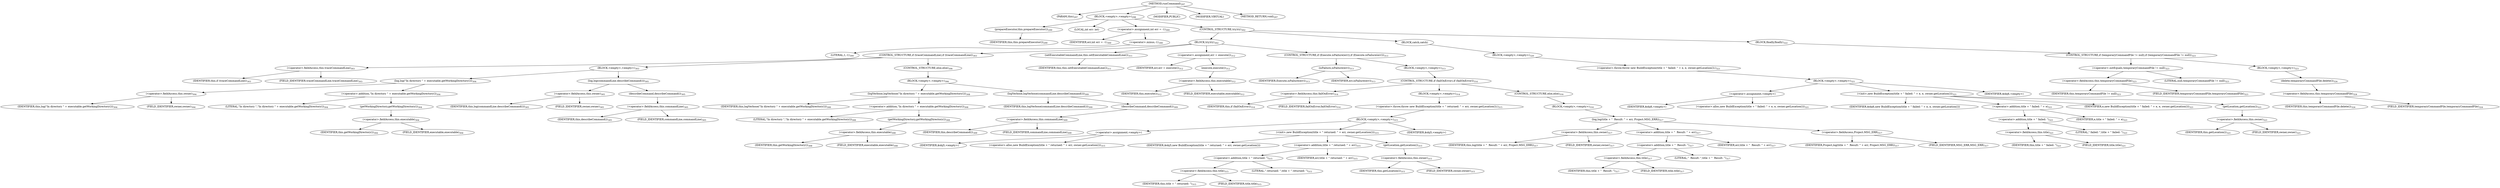digraph "runCommand" {  
"434" [label = <(METHOD,runCommand)<SUB>297</SUB>> ]
"18" [label = <(PARAM,this)<SUB>297</SUB>> ]
"435" [label = <(BLOCK,&lt;empty&gt;,&lt;empty&gt;)<SUB>298</SUB>> ]
"436" [label = <(prepareExecutor,this.prepareExecutor())<SUB>299</SUB>> ]
"17" [label = <(IDENTIFIER,this,this.prepareExecutor())<SUB>299</SUB>> ]
"437" [label = <(LOCAL,int err: int)> ]
"438" [label = <(&lt;operator&gt;.assignment,int err = -1)<SUB>300</SUB>> ]
"439" [label = <(IDENTIFIER,err,int err = -1)<SUB>300</SUB>> ]
"440" [label = <(&lt;operator&gt;.minus,-1)<SUB>300</SUB>> ]
"441" [label = <(LITERAL,1,-1)<SUB>300</SUB>> ]
"442" [label = <(CONTROL_STRUCTURE,try,try)<SUB>302</SUB>> ]
"443" [label = <(BLOCK,try,try)<SUB>302</SUB>> ]
"444" [label = <(CONTROL_STRUCTURE,if (traceCommandLine),if (traceCommandLine))<SUB>303</SUB>> ]
"445" [label = <(&lt;operator&gt;.fieldAccess,this.traceCommandLine)<SUB>303</SUB>> ]
"446" [label = <(IDENTIFIER,this,if (traceCommandLine))<SUB>303</SUB>> ]
"447" [label = <(FIELD_IDENTIFIER,traceCommandLine,traceCommandLine)<SUB>303</SUB>> ]
"448" [label = <(BLOCK,&lt;empty&gt;,&lt;empty&gt;)<SUB>303</SUB>> ]
"449" [label = <(log,log(&quot;In directory &quot; + executable.getWorkingDirectory()))<SUB>304</SUB>> ]
"450" [label = <(&lt;operator&gt;.fieldAccess,this.owner)<SUB>304</SUB>> ]
"451" [label = <(IDENTIFIER,this,log(&quot;In directory &quot; + executable.getWorkingDirectory()))<SUB>304</SUB>> ]
"452" [label = <(FIELD_IDENTIFIER,owner,owner)<SUB>304</SUB>> ]
"453" [label = <(&lt;operator&gt;.addition,&quot;In directory &quot; + executable.getWorkingDirectory())<SUB>304</SUB>> ]
"454" [label = <(LITERAL,&quot;In directory &quot;,&quot;In directory &quot; + executable.getWorkingDirectory())<SUB>304</SUB>> ]
"455" [label = <(getWorkingDirectory,getWorkingDirectory())<SUB>304</SUB>> ]
"456" [label = <(&lt;operator&gt;.fieldAccess,this.executable)<SUB>304</SUB>> ]
"457" [label = <(IDENTIFIER,this,getWorkingDirectory())<SUB>304</SUB>> ]
"458" [label = <(FIELD_IDENTIFIER,executable,executable)<SUB>304</SUB>> ]
"459" [label = <(log,log(commandLine.describeCommand()))<SUB>305</SUB>> ]
"460" [label = <(&lt;operator&gt;.fieldAccess,this.owner)<SUB>305</SUB>> ]
"461" [label = <(IDENTIFIER,this,log(commandLine.describeCommand()))<SUB>305</SUB>> ]
"462" [label = <(FIELD_IDENTIFIER,owner,owner)<SUB>305</SUB>> ]
"463" [label = <(describeCommand,describeCommand())<SUB>305</SUB>> ]
"464" [label = <(&lt;operator&gt;.fieldAccess,this.commandLine)<SUB>305</SUB>> ]
"465" [label = <(IDENTIFIER,this,describeCommand())<SUB>305</SUB>> ]
"466" [label = <(FIELD_IDENTIFIER,commandLine,commandLine)<SUB>305</SUB>> ]
"467" [label = <(CONTROL_STRUCTURE,else,else)<SUB>306</SUB>> ]
"468" [label = <(BLOCK,&lt;empty&gt;,&lt;empty&gt;)<SUB>306</SUB>> ]
"469" [label = <(logVerbose,logVerbose(&quot;In directory &quot; + executable.getWorkingDirectory()))<SUB>308</SUB>> ]
"19" [label = <(IDENTIFIER,this,logVerbose(&quot;In directory &quot; + executable.getWorkingDirectory()))<SUB>308</SUB>> ]
"470" [label = <(&lt;operator&gt;.addition,&quot;In directory &quot; + executable.getWorkingDirectory())<SUB>308</SUB>> ]
"471" [label = <(LITERAL,&quot;In directory &quot;,&quot;In directory &quot; + executable.getWorkingDirectory())<SUB>308</SUB>> ]
"472" [label = <(getWorkingDirectory,getWorkingDirectory())<SUB>308</SUB>> ]
"473" [label = <(&lt;operator&gt;.fieldAccess,this.executable)<SUB>308</SUB>> ]
"474" [label = <(IDENTIFIER,this,getWorkingDirectory())<SUB>308</SUB>> ]
"475" [label = <(FIELD_IDENTIFIER,executable,executable)<SUB>308</SUB>> ]
"476" [label = <(logVerbose,logVerbose(commandLine.describeCommand()))<SUB>309</SUB>> ]
"20" [label = <(IDENTIFIER,this,logVerbose(commandLine.describeCommand()))<SUB>309</SUB>> ]
"477" [label = <(describeCommand,describeCommand())<SUB>309</SUB>> ]
"478" [label = <(&lt;operator&gt;.fieldAccess,this.commandLine)<SUB>309</SUB>> ]
"479" [label = <(IDENTIFIER,this,describeCommand())<SUB>309</SUB>> ]
"480" [label = <(FIELD_IDENTIFIER,commandLine,commandLine)<SUB>309</SUB>> ]
"481" [label = <(setExecutableCommandLine,this.setExecutableCommandLine())<SUB>311</SUB>> ]
"21" [label = <(IDENTIFIER,this,this.setExecutableCommandLine())<SUB>311</SUB>> ]
"482" [label = <(&lt;operator&gt;.assignment,err = execute())<SUB>312</SUB>> ]
"483" [label = <(IDENTIFIER,err,err = execute())<SUB>312</SUB>> ]
"484" [label = <(execute,execute())<SUB>312</SUB>> ]
"485" [label = <(&lt;operator&gt;.fieldAccess,this.executable)<SUB>312</SUB>> ]
"486" [label = <(IDENTIFIER,this,execute())<SUB>312</SUB>> ]
"487" [label = <(FIELD_IDENTIFIER,executable,executable)<SUB>312</SUB>> ]
"488" [label = <(CONTROL_STRUCTURE,if (Execute.isFailure(err)),if (Execute.isFailure(err)))<SUB>313</SUB>> ]
"489" [label = <(isFailure,isFailure(err))<SUB>313</SUB>> ]
"490" [label = <(IDENTIFIER,Execute,isFailure(err))<SUB>313</SUB>> ]
"491" [label = <(IDENTIFIER,err,isFailure(err))<SUB>313</SUB>> ]
"492" [label = <(BLOCK,&lt;empty&gt;,&lt;empty&gt;)<SUB>313</SUB>> ]
"493" [label = <(CONTROL_STRUCTURE,if (failOnError),if (failOnError))<SUB>314</SUB>> ]
"494" [label = <(&lt;operator&gt;.fieldAccess,this.failOnError)<SUB>314</SUB>> ]
"495" [label = <(IDENTIFIER,this,if (failOnError))<SUB>314</SUB>> ]
"496" [label = <(FIELD_IDENTIFIER,failOnError,failOnError)<SUB>314</SUB>> ]
"497" [label = <(BLOCK,&lt;empty&gt;,&lt;empty&gt;)<SUB>314</SUB>> ]
"498" [label = <(&lt;operator&gt;.throw,throw new BuildException(title + &quot; returned: &quot; + err, owner.getLocation());)<SUB>315</SUB>> ]
"499" [label = <(BLOCK,&lt;empty&gt;,&lt;empty&gt;)<SUB>315</SUB>> ]
"500" [label = <(&lt;operator&gt;.assignment,&lt;empty&gt;)> ]
"501" [label = <(IDENTIFIER,$obj5,&lt;empty&gt;)> ]
"502" [label = <(&lt;operator&gt;.alloc,new BuildException(title + &quot; returned: &quot; + err, owner.getLocation()))<SUB>315</SUB>> ]
"503" [label = <(&lt;init&gt;,new BuildException(title + &quot; returned: &quot; + err, owner.getLocation()))<SUB>315</SUB>> ]
"504" [label = <(IDENTIFIER,$obj5,new BuildException(title + &quot; returned: &quot; + err, owner.getLocation()))> ]
"505" [label = <(&lt;operator&gt;.addition,title + &quot; returned: &quot; + err)<SUB>315</SUB>> ]
"506" [label = <(&lt;operator&gt;.addition,title + &quot; returned: &quot;)<SUB>315</SUB>> ]
"507" [label = <(&lt;operator&gt;.fieldAccess,this.title)<SUB>315</SUB>> ]
"508" [label = <(IDENTIFIER,this,title + &quot; returned: &quot;)<SUB>315</SUB>> ]
"509" [label = <(FIELD_IDENTIFIER,title,title)<SUB>315</SUB>> ]
"510" [label = <(LITERAL,&quot; returned: &quot;,title + &quot; returned: &quot;)<SUB>315</SUB>> ]
"511" [label = <(IDENTIFIER,err,title + &quot; returned: &quot; + err)<SUB>315</SUB>> ]
"512" [label = <(getLocation,getLocation())<SUB>315</SUB>> ]
"513" [label = <(&lt;operator&gt;.fieldAccess,this.owner)<SUB>315</SUB>> ]
"514" [label = <(IDENTIFIER,this,getLocation())<SUB>315</SUB>> ]
"515" [label = <(FIELD_IDENTIFIER,owner,owner)<SUB>315</SUB>> ]
"516" [label = <(IDENTIFIER,$obj5,&lt;empty&gt;)> ]
"517" [label = <(CONTROL_STRUCTURE,else,else)<SUB>316</SUB>> ]
"518" [label = <(BLOCK,&lt;empty&gt;,&lt;empty&gt;)<SUB>316</SUB>> ]
"519" [label = <(log,log(title + &quot;  Result: &quot; + err, Project.MSG_ERR))<SUB>317</SUB>> ]
"520" [label = <(&lt;operator&gt;.fieldAccess,this.owner)<SUB>317</SUB>> ]
"521" [label = <(IDENTIFIER,this,log(title + &quot;  Result: &quot; + err, Project.MSG_ERR))<SUB>317</SUB>> ]
"522" [label = <(FIELD_IDENTIFIER,owner,owner)<SUB>317</SUB>> ]
"523" [label = <(&lt;operator&gt;.addition,title + &quot;  Result: &quot; + err)<SUB>317</SUB>> ]
"524" [label = <(&lt;operator&gt;.addition,title + &quot;  Result: &quot;)<SUB>317</SUB>> ]
"525" [label = <(&lt;operator&gt;.fieldAccess,this.title)<SUB>317</SUB>> ]
"526" [label = <(IDENTIFIER,this,title + &quot;  Result: &quot;)<SUB>317</SUB>> ]
"527" [label = <(FIELD_IDENTIFIER,title,title)<SUB>317</SUB>> ]
"528" [label = <(LITERAL,&quot;  Result: &quot;,title + &quot;  Result: &quot;)<SUB>317</SUB>> ]
"529" [label = <(IDENTIFIER,err,title + &quot;  Result: &quot; + err)<SUB>317</SUB>> ]
"530" [label = <(&lt;operator&gt;.fieldAccess,Project.MSG_ERR)<SUB>317</SUB>> ]
"531" [label = <(IDENTIFIER,Project,log(title + &quot;  Result: &quot; + err, Project.MSG_ERR))<SUB>317</SUB>> ]
"532" [label = <(FIELD_IDENTIFIER,MSG_ERR,MSG_ERR)<SUB>317</SUB>> ]
"533" [label = <(BLOCK,catch,catch)> ]
"534" [label = <(BLOCK,&lt;empty&gt;,&lt;empty&gt;)<SUB>320</SUB>> ]
"535" [label = <(&lt;operator&gt;.throw,throw new BuildException(title + &quot; failed: &quot; + e, e, owner.getLocation());)<SUB>321</SUB>> ]
"536" [label = <(BLOCK,&lt;empty&gt;,&lt;empty&gt;)<SUB>321</SUB>> ]
"537" [label = <(&lt;operator&gt;.assignment,&lt;empty&gt;)> ]
"538" [label = <(IDENTIFIER,$obj6,&lt;empty&gt;)> ]
"539" [label = <(&lt;operator&gt;.alloc,new BuildException(title + &quot; failed: &quot; + e, e, owner.getLocation()))<SUB>321</SUB>> ]
"540" [label = <(&lt;init&gt;,new BuildException(title + &quot; failed: &quot; + e, e, owner.getLocation()))<SUB>321</SUB>> ]
"541" [label = <(IDENTIFIER,$obj6,new BuildException(title + &quot; failed: &quot; + e, e, owner.getLocation()))> ]
"542" [label = <(&lt;operator&gt;.addition,title + &quot; failed: &quot; + e)<SUB>321</SUB>> ]
"543" [label = <(&lt;operator&gt;.addition,title + &quot; failed: &quot;)<SUB>321</SUB>> ]
"544" [label = <(&lt;operator&gt;.fieldAccess,this.title)<SUB>321</SUB>> ]
"545" [label = <(IDENTIFIER,this,title + &quot; failed: &quot;)<SUB>321</SUB>> ]
"546" [label = <(FIELD_IDENTIFIER,title,title)<SUB>321</SUB>> ]
"547" [label = <(LITERAL,&quot; failed: &quot;,title + &quot; failed: &quot;)<SUB>321</SUB>> ]
"548" [label = <(IDENTIFIER,e,title + &quot; failed: &quot; + e)<SUB>321</SUB>> ]
"549" [label = <(IDENTIFIER,e,new BuildException(title + &quot; failed: &quot; + e, e, owner.getLocation()))<SUB>321</SUB>> ]
"550" [label = <(getLocation,getLocation())<SUB>321</SUB>> ]
"551" [label = <(&lt;operator&gt;.fieldAccess,this.owner)<SUB>321</SUB>> ]
"552" [label = <(IDENTIFIER,this,getLocation())<SUB>321</SUB>> ]
"553" [label = <(FIELD_IDENTIFIER,owner,owner)<SUB>321</SUB>> ]
"554" [label = <(IDENTIFIER,$obj6,&lt;empty&gt;)> ]
"555" [label = <(BLOCK,finally,finally)<SUB>322</SUB>> ]
"556" [label = <(CONTROL_STRUCTURE,if (temporaryCommandFile != null),if (temporaryCommandFile != null))<SUB>323</SUB>> ]
"557" [label = <(&lt;operator&gt;.notEquals,temporaryCommandFile != null)<SUB>323</SUB>> ]
"558" [label = <(&lt;operator&gt;.fieldAccess,this.temporaryCommandFile)<SUB>323</SUB>> ]
"559" [label = <(IDENTIFIER,this,temporaryCommandFile != null)<SUB>323</SUB>> ]
"560" [label = <(FIELD_IDENTIFIER,temporaryCommandFile,temporaryCommandFile)<SUB>323</SUB>> ]
"561" [label = <(LITERAL,null,temporaryCommandFile != null)<SUB>323</SUB>> ]
"562" [label = <(BLOCK,&lt;empty&gt;,&lt;empty&gt;)<SUB>323</SUB>> ]
"563" [label = <(delete,temporaryCommandFile.delete())<SUB>324</SUB>> ]
"564" [label = <(&lt;operator&gt;.fieldAccess,this.temporaryCommandFile)<SUB>324</SUB>> ]
"565" [label = <(IDENTIFIER,this,temporaryCommandFile.delete())<SUB>324</SUB>> ]
"566" [label = <(FIELD_IDENTIFIER,temporaryCommandFile,temporaryCommandFile)<SUB>324</SUB>> ]
"567" [label = <(MODIFIER,PUBLIC)> ]
"568" [label = <(MODIFIER,VIRTUAL)> ]
"569" [label = <(METHOD_RETURN,void)<SUB>297</SUB>> ]
  "434" -> "18" 
  "434" -> "435" 
  "434" -> "567" 
  "434" -> "568" 
  "434" -> "569" 
  "435" -> "436" 
  "435" -> "437" 
  "435" -> "438" 
  "435" -> "442" 
  "436" -> "17" 
  "438" -> "439" 
  "438" -> "440" 
  "440" -> "441" 
  "442" -> "443" 
  "442" -> "533" 
  "442" -> "555" 
  "443" -> "444" 
  "443" -> "481" 
  "443" -> "482" 
  "443" -> "488" 
  "444" -> "445" 
  "444" -> "448" 
  "444" -> "467" 
  "445" -> "446" 
  "445" -> "447" 
  "448" -> "449" 
  "448" -> "459" 
  "449" -> "450" 
  "449" -> "453" 
  "450" -> "451" 
  "450" -> "452" 
  "453" -> "454" 
  "453" -> "455" 
  "455" -> "456" 
  "456" -> "457" 
  "456" -> "458" 
  "459" -> "460" 
  "459" -> "463" 
  "460" -> "461" 
  "460" -> "462" 
  "463" -> "464" 
  "464" -> "465" 
  "464" -> "466" 
  "467" -> "468" 
  "468" -> "469" 
  "468" -> "476" 
  "469" -> "19" 
  "469" -> "470" 
  "470" -> "471" 
  "470" -> "472" 
  "472" -> "473" 
  "473" -> "474" 
  "473" -> "475" 
  "476" -> "20" 
  "476" -> "477" 
  "477" -> "478" 
  "478" -> "479" 
  "478" -> "480" 
  "481" -> "21" 
  "482" -> "483" 
  "482" -> "484" 
  "484" -> "485" 
  "485" -> "486" 
  "485" -> "487" 
  "488" -> "489" 
  "488" -> "492" 
  "489" -> "490" 
  "489" -> "491" 
  "492" -> "493" 
  "493" -> "494" 
  "493" -> "497" 
  "493" -> "517" 
  "494" -> "495" 
  "494" -> "496" 
  "497" -> "498" 
  "498" -> "499" 
  "499" -> "500" 
  "499" -> "503" 
  "499" -> "516" 
  "500" -> "501" 
  "500" -> "502" 
  "503" -> "504" 
  "503" -> "505" 
  "503" -> "512" 
  "505" -> "506" 
  "505" -> "511" 
  "506" -> "507" 
  "506" -> "510" 
  "507" -> "508" 
  "507" -> "509" 
  "512" -> "513" 
  "513" -> "514" 
  "513" -> "515" 
  "517" -> "518" 
  "518" -> "519" 
  "519" -> "520" 
  "519" -> "523" 
  "519" -> "530" 
  "520" -> "521" 
  "520" -> "522" 
  "523" -> "524" 
  "523" -> "529" 
  "524" -> "525" 
  "524" -> "528" 
  "525" -> "526" 
  "525" -> "527" 
  "530" -> "531" 
  "530" -> "532" 
  "533" -> "534" 
  "534" -> "535" 
  "535" -> "536" 
  "536" -> "537" 
  "536" -> "540" 
  "536" -> "554" 
  "537" -> "538" 
  "537" -> "539" 
  "540" -> "541" 
  "540" -> "542" 
  "540" -> "549" 
  "540" -> "550" 
  "542" -> "543" 
  "542" -> "548" 
  "543" -> "544" 
  "543" -> "547" 
  "544" -> "545" 
  "544" -> "546" 
  "550" -> "551" 
  "551" -> "552" 
  "551" -> "553" 
  "555" -> "556" 
  "556" -> "557" 
  "556" -> "562" 
  "557" -> "558" 
  "557" -> "561" 
  "558" -> "559" 
  "558" -> "560" 
  "562" -> "563" 
  "563" -> "564" 
  "564" -> "565" 
  "564" -> "566" 
}
